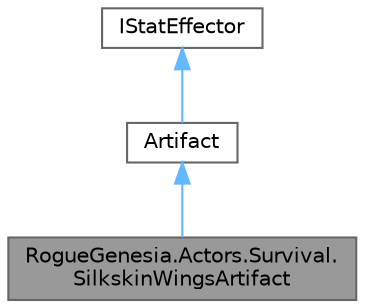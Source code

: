 digraph "RogueGenesia.Actors.Survival.SilkskinWingsArtifact"
{
 // LATEX_PDF_SIZE
  bgcolor="transparent";
  edge [fontname=Helvetica,fontsize=10,labelfontname=Helvetica,labelfontsize=10];
  node [fontname=Helvetica,fontsize=10,shape=box,height=0.2,width=0.4];
  Node1 [label="RogueGenesia.Actors.Survival.\lSilkskinWingsArtifact",height=0.2,width=0.4,color="gray40", fillcolor="grey60", style="filled", fontcolor="black",tooltip=" "];
  Node2 -> Node1 [dir="back",color="steelblue1",style="solid"];
  Node2 [label="Artifact",height=0.2,width=0.4,color="gray40", fillcolor="white", style="filled",URL="$class_rogue_genesia_1_1_actors_1_1_survival_1_1_artifact.html",tooltip=" "];
  Node3 -> Node2 [dir="back",color="steelblue1",style="solid"];
  Node3 [label="IStatEffector",height=0.2,width=0.4,color="gray40", fillcolor="white", style="filled",URL="$interface_rogue_genesia_1_1_data_1_1_i_stat_effector.html",tooltip=" "];
}
